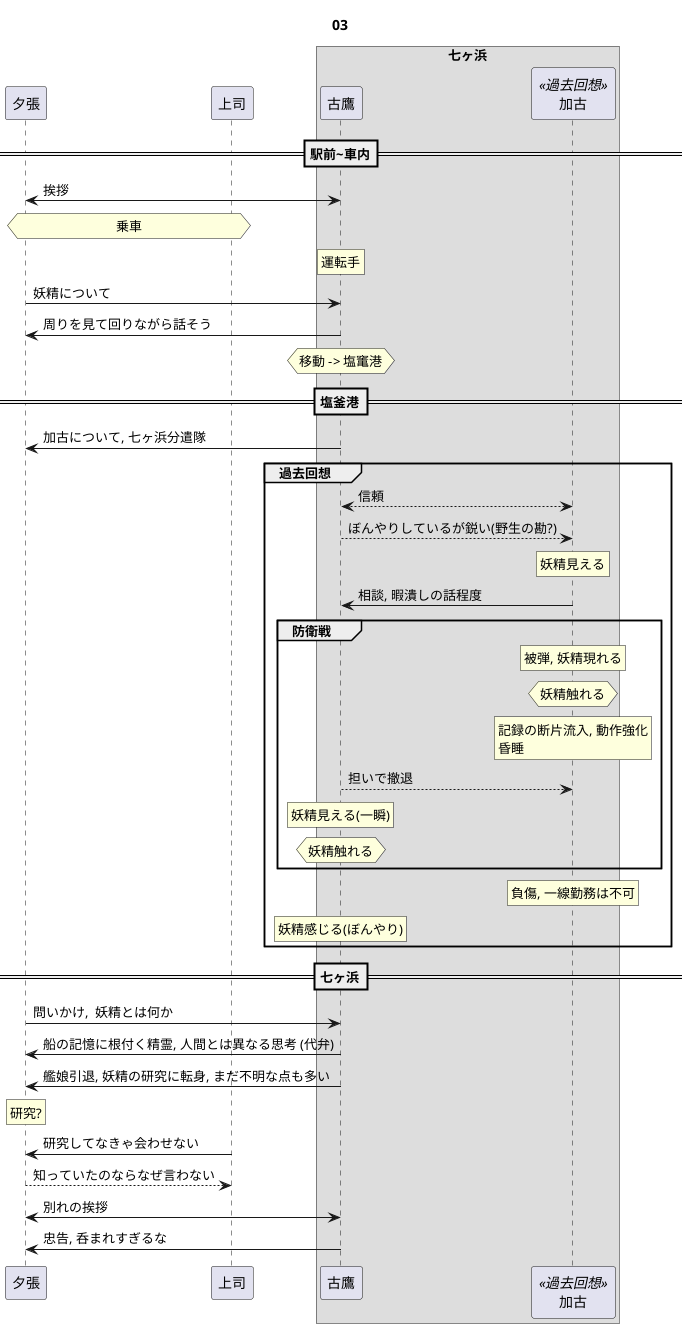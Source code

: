 @startuml plot

title 03
participant 夕張
participant 上司
box 七ヶ浜
    participant 古鷹
    participant 加古 as 加古 <<過去回想>>
end box

==駅前~車内==
    夕張 <-> 古鷹 : 挨拶
    hnote over 夕張, 上司 : 乗車
    rnote over 古鷹 : 運転手
    夕張 -> 古鷹 : 妖精について
    古鷹 -> 夕張 : 周りを見て回りながら話そう
    hnote over 古鷹 : 移動 -> 塩竃港
==塩釜港==
    古鷹 -> 夕張 : 加古について, 七ヶ浜分遣隊
    group 過去回想
        古鷹 <--> 加古 : 信頼
        古鷹 --> 加古 : ぼんやりしているが鋭い(野生の勘?)
        rnote over 加古 : 妖精見える
        加古 -> 古鷹 : 相談, 暇潰しの話程度
        group 防衛戦
            rnote over 加古 : 被弾, 妖精現れる
            hnote over 加古 : 妖精触れる
            rnote over 加古 : 記録の断片流入, 動作強化\n昏睡
            古鷹 --> 加古 : 担いで撤退
            rnote over 古鷹 : 妖精見える(一瞬)
            hnote over 古鷹 : 妖精触れる
        end
        rnote over 加古 : 負傷, 一線勤務は不可
        rnote over 古鷹 : 妖精感じる(ぼんやり)
    end
==七ヶ浜==
    夕張 -> 古鷹 : 問いかけ,  妖精とは何か
    古鷹 -> 夕張 : 船の記憶に根付く精霊, 人間とは異なる思考 (代弁)
    古鷹 -> 夕張 : 艦娘引退, 妖精の研究に転身, まだ不明な点も多い
    rnote over 夕張 : 研究?
    上司 -> 夕張 : 研究してなきゃ会わせない
    夕張 --> 上司 : 知っていたのならなぜ言わない
    夕張 <-> 古鷹 : 別れの挨拶
    古鷹 -> 夕張 : 忠告, 呑まれすぎるな

@enduml
